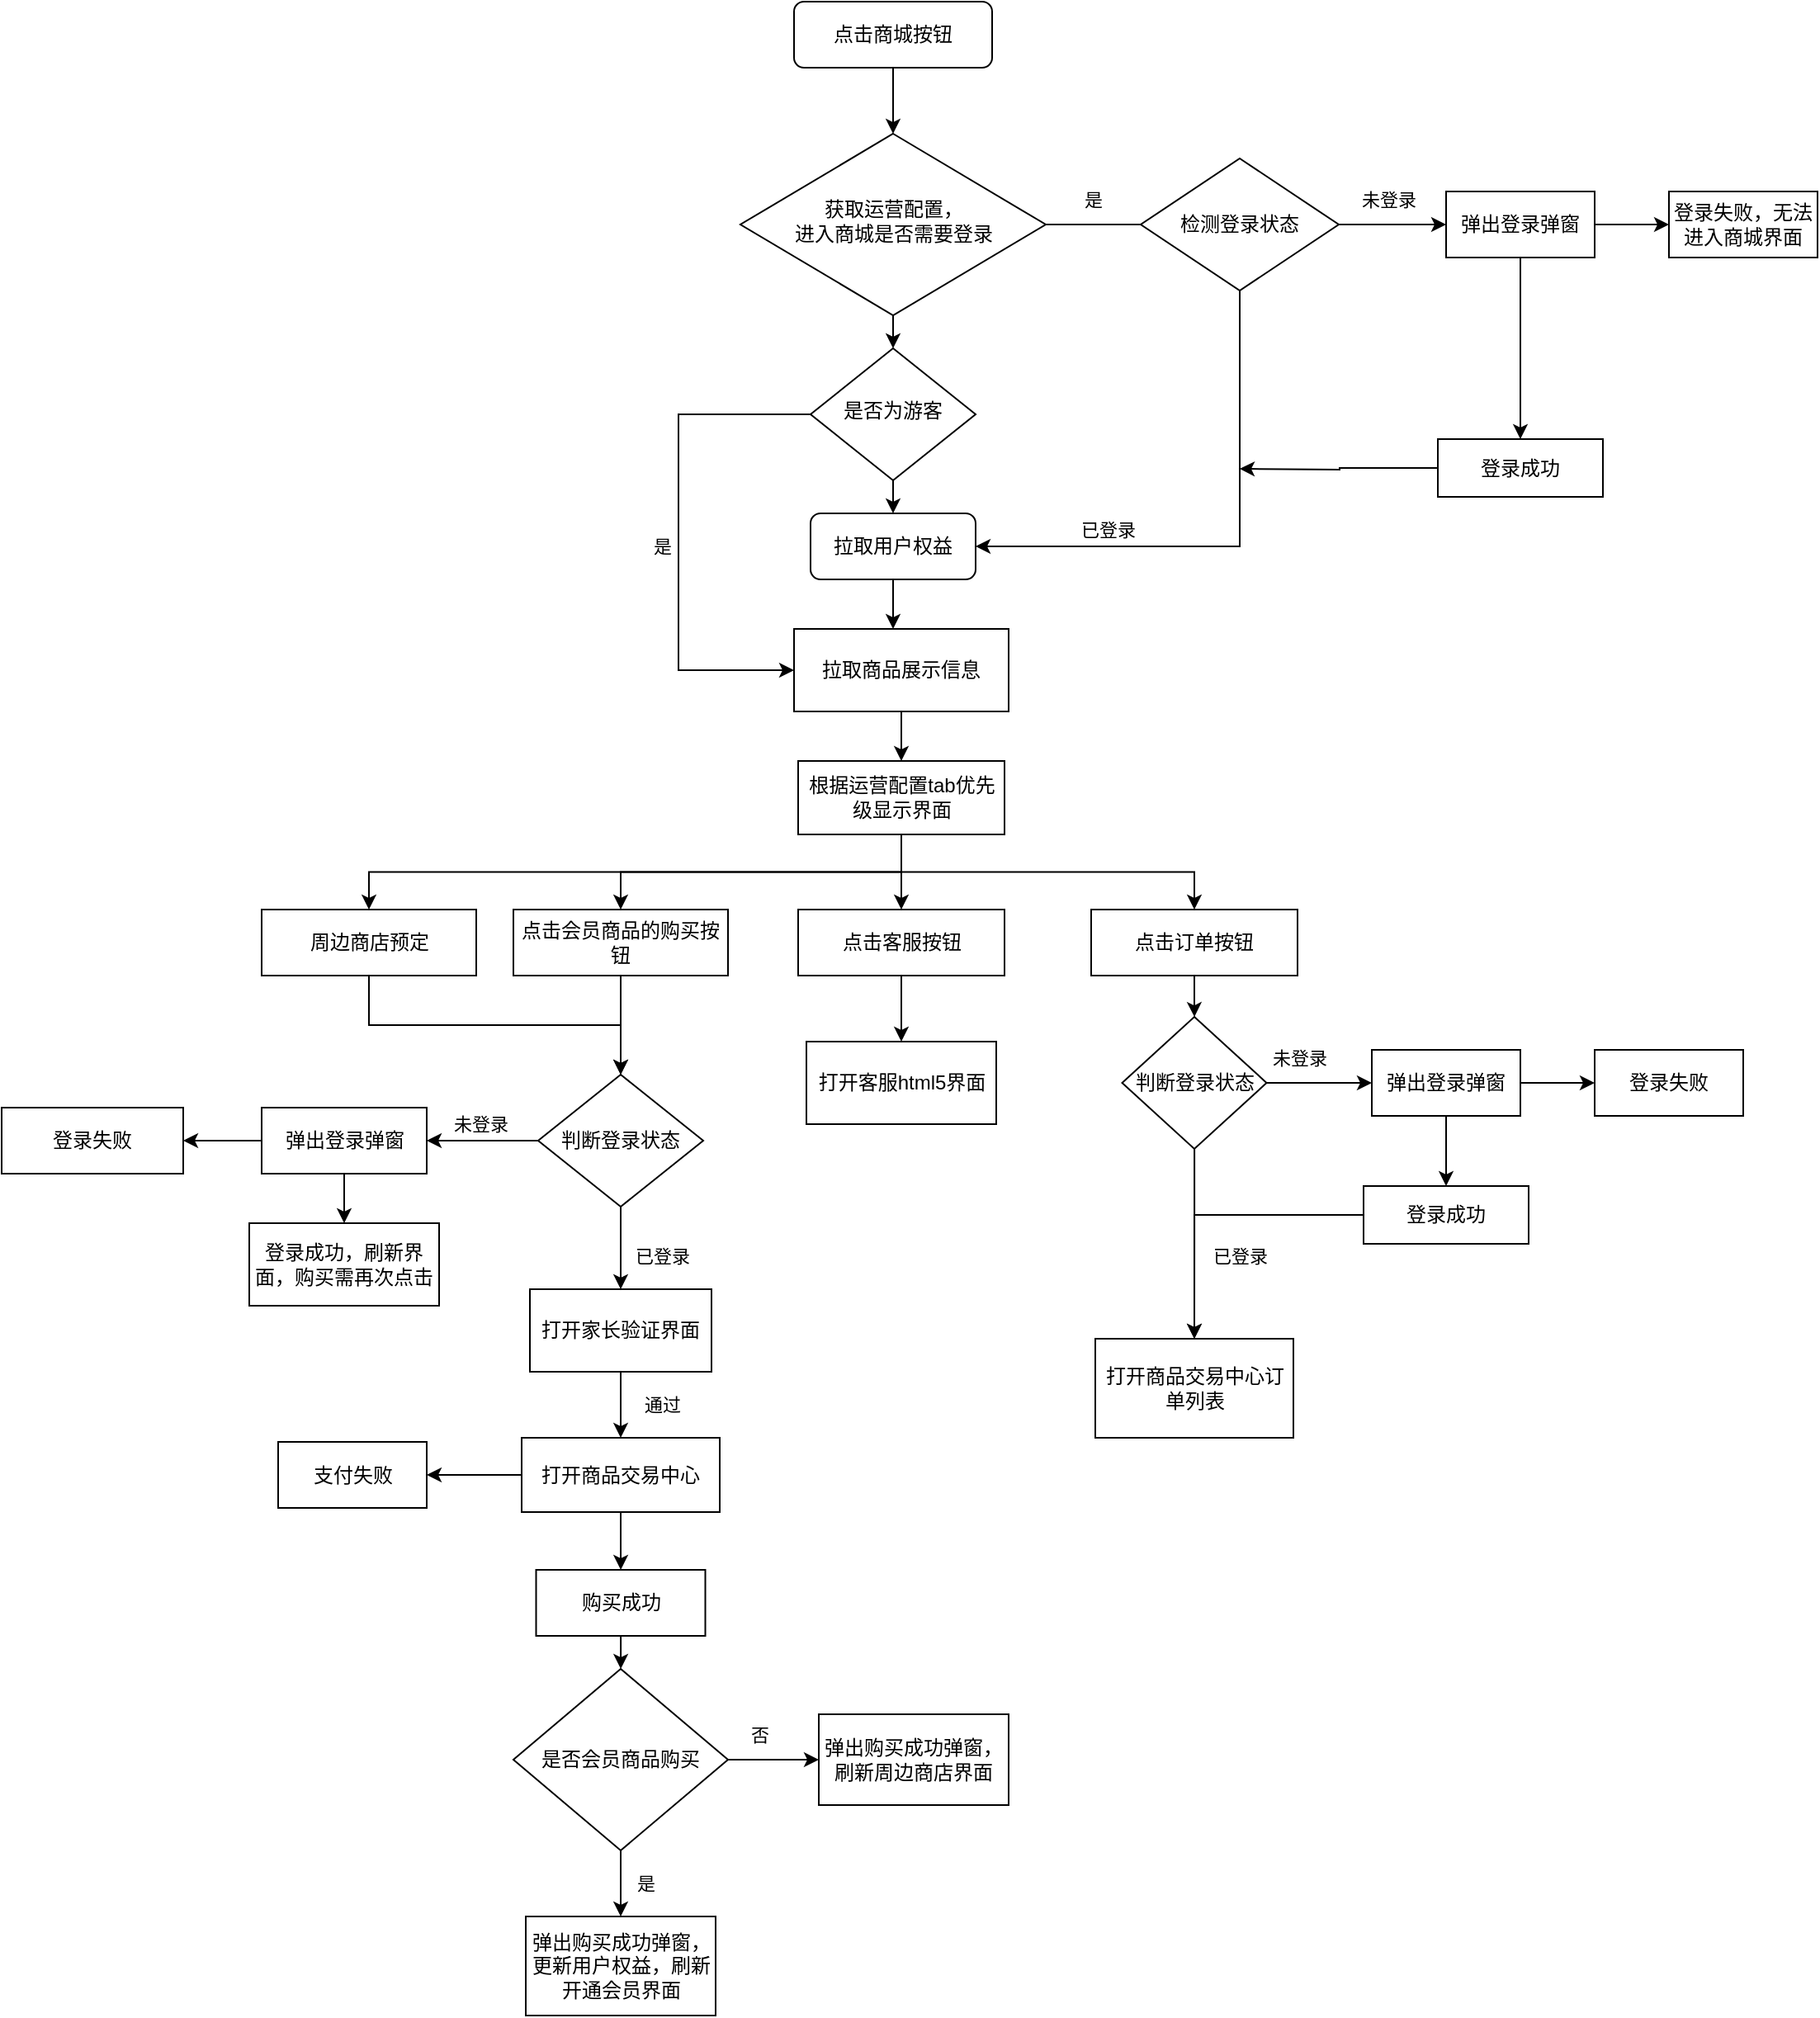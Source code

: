 <mxfile version="14.9.8" type="github">
  <diagram id="C5RBs43oDa-KdzZeNtuy" name="Page-1">
    <mxGraphModel dx="1838" dy="575" grid="1" gridSize="10" guides="1" tooltips="1" connect="1" arrows="1" fold="1" page="1" pageScale="1" pageWidth="827" pageHeight="1169" math="0" shadow="0">
      <root>
        <mxCell id="WIyWlLk6GJQsqaUBKTNV-0" />
        <mxCell id="WIyWlLk6GJQsqaUBKTNV-1" parent="WIyWlLk6GJQsqaUBKTNV-0" />
        <mxCell id="yUcs0hcdkxNYvrhnhqyb-32" style="edgeStyle=orthogonalEdgeStyle;rounded=0;orthogonalLoop=1;jettySize=auto;html=1;exitX=0.5;exitY=1;exitDx=0;exitDy=0;entryX=0.5;entryY=0;entryDx=0;entryDy=0;" parent="WIyWlLk6GJQsqaUBKTNV-1" source="WIyWlLk6GJQsqaUBKTNV-3" target="WIyWlLk6GJQsqaUBKTNV-6" edge="1">
          <mxGeometry relative="1" as="geometry" />
        </mxCell>
        <mxCell id="WIyWlLk6GJQsqaUBKTNV-3" value="点击商城按钮" style="rounded=1;whiteSpace=wrap;html=1;fontSize=12;glass=0;strokeWidth=1;shadow=0;" parent="WIyWlLk6GJQsqaUBKTNV-1" vertex="1">
          <mxGeometry x="160" y="80" width="120" height="40" as="geometry" />
        </mxCell>
        <mxCell id="WIyWlLk6GJQsqaUBKTNV-5" value="是" style="edgeStyle=orthogonalEdgeStyle;rounded=0;html=1;jettySize=auto;orthogonalLoop=1;fontSize=11;endArrow=block;endFill=0;endSize=8;strokeWidth=1;shadow=0;labelBackgroundColor=none;" parent="WIyWlLk6GJQsqaUBKTNV-1" source="WIyWlLk6GJQsqaUBKTNV-6" edge="1">
          <mxGeometry x="-0.488" y="15" relative="1" as="geometry">
            <mxPoint x="1" as="offset" />
            <mxPoint x="420" y="215" as="targetPoint" />
          </mxGeometry>
        </mxCell>
        <mxCell id="yUcs0hcdkxNYvrhnhqyb-30" style="edgeStyle=orthogonalEdgeStyle;rounded=0;orthogonalLoop=1;jettySize=auto;html=1;exitX=0.5;exitY=1;exitDx=0;exitDy=0;entryX=0.5;entryY=0;entryDx=0;entryDy=0;" parent="WIyWlLk6GJQsqaUBKTNV-1" source="WIyWlLk6GJQsqaUBKTNV-6" target="WIyWlLk6GJQsqaUBKTNV-10" edge="1">
          <mxGeometry relative="1" as="geometry" />
        </mxCell>
        <mxCell id="WIyWlLk6GJQsqaUBKTNV-6" value="获取运营配置，&lt;br&gt;进入商城是否需要登录" style="rhombus;whiteSpace=wrap;html=1;shadow=0;fontFamily=Helvetica;fontSize=12;align=center;strokeWidth=1;spacing=6;spacingTop=-4;" parent="WIyWlLk6GJQsqaUBKTNV-1" vertex="1">
          <mxGeometry x="127.5" y="160" width="185" height="110" as="geometry" />
        </mxCell>
        <mxCell id="yUcs0hcdkxNYvrhnhqyb-8" value="是" style="edgeStyle=orthogonalEdgeStyle;rounded=0;orthogonalLoop=1;jettySize=auto;html=1;entryX=0;entryY=0.5;entryDx=0;entryDy=0;labelBackgroundColor=none;" parent="WIyWlLk6GJQsqaUBKTNV-1" source="WIyWlLk6GJQsqaUBKTNV-10" target="yUcs0hcdkxNYvrhnhqyb-22" edge="1">
          <mxGeometry x="0.049" y="-10" relative="1" as="geometry">
            <mxPoint x="100" y="560" as="targetPoint" />
            <Array as="points">
              <mxPoint x="90" y="330" />
              <mxPoint x="90" y="485" />
            </Array>
            <mxPoint as="offset" />
          </mxGeometry>
        </mxCell>
        <mxCell id="yUcs0hcdkxNYvrhnhqyb-31" style="edgeStyle=orthogonalEdgeStyle;rounded=0;orthogonalLoop=1;jettySize=auto;html=1;exitX=0.5;exitY=1;exitDx=0;exitDy=0;" parent="WIyWlLk6GJQsqaUBKTNV-1" source="WIyWlLk6GJQsqaUBKTNV-10" edge="1">
          <mxGeometry relative="1" as="geometry">
            <mxPoint x="220" y="390" as="targetPoint" />
          </mxGeometry>
        </mxCell>
        <mxCell id="WIyWlLk6GJQsqaUBKTNV-10" value="是否为游客" style="rhombus;whiteSpace=wrap;html=1;shadow=0;fontFamily=Helvetica;fontSize=12;align=center;strokeWidth=1;spacing=6;spacingTop=-4;" parent="WIyWlLk6GJQsqaUBKTNV-1" vertex="1">
          <mxGeometry x="170" y="290" width="100" height="80" as="geometry" />
        </mxCell>
        <mxCell id="yUcs0hcdkxNYvrhnhqyb-28" style="edgeStyle=orthogonalEdgeStyle;rounded=0;orthogonalLoop=1;jettySize=auto;html=1;exitX=0.5;exitY=1;exitDx=0;exitDy=0;" parent="WIyWlLk6GJQsqaUBKTNV-1" source="WIyWlLk6GJQsqaUBKTNV-11" edge="1">
          <mxGeometry relative="1" as="geometry">
            <mxPoint x="220" y="460" as="targetPoint" />
            <Array as="points">
              <mxPoint x="220" y="450" />
              <mxPoint x="220" y="450" />
            </Array>
          </mxGeometry>
        </mxCell>
        <mxCell id="WIyWlLk6GJQsqaUBKTNV-11" value="拉取用户权益" style="rounded=1;whiteSpace=wrap;html=1;fontSize=12;glass=0;strokeWidth=1;shadow=0;" parent="WIyWlLk6GJQsqaUBKTNV-1" vertex="1">
          <mxGeometry x="170" y="390" width="100" height="40" as="geometry" />
        </mxCell>
        <mxCell id="yUcs0hcdkxNYvrhnhqyb-11" value="" style="edgeStyle=orthogonalEdgeStyle;rounded=0;orthogonalLoop=1;jettySize=auto;html=1;" parent="WIyWlLk6GJQsqaUBKTNV-1" source="yUcs0hcdkxNYvrhnhqyb-1" target="yUcs0hcdkxNYvrhnhqyb-10" edge="1">
          <mxGeometry relative="1" as="geometry" />
        </mxCell>
        <mxCell id="yUcs0hcdkxNYvrhnhqyb-13" value="" style="edgeStyle=orthogonalEdgeStyle;rounded=0;orthogonalLoop=1;jettySize=auto;html=1;" parent="WIyWlLk6GJQsqaUBKTNV-1" source="yUcs0hcdkxNYvrhnhqyb-1" target="yUcs0hcdkxNYvrhnhqyb-12" edge="1">
          <mxGeometry relative="1" as="geometry" />
        </mxCell>
        <mxCell id="yUcs0hcdkxNYvrhnhqyb-1" value="弹出登录弹窗" style="whiteSpace=wrap;html=1;" parent="WIyWlLk6GJQsqaUBKTNV-1" vertex="1">
          <mxGeometry x="555" y="195" width="90" height="40" as="geometry" />
        </mxCell>
        <mxCell id="yUcs0hcdkxNYvrhnhqyb-5" value="已登录" style="edgeStyle=orthogonalEdgeStyle;rounded=0;orthogonalLoop=1;jettySize=auto;html=1;exitX=0.5;exitY=1;exitDx=0;exitDy=0;entryX=1;entryY=0.5;entryDx=0;entryDy=0;labelBackgroundColor=none;" parent="WIyWlLk6GJQsqaUBKTNV-1" source="yUcs0hcdkxNYvrhnhqyb-3" target="WIyWlLk6GJQsqaUBKTNV-11" edge="1">
          <mxGeometry x="0.492" y="-10" relative="1" as="geometry">
            <mxPoint x="280" y="450" as="targetPoint" />
            <Array as="points">
              <mxPoint x="430" y="410" />
            </Array>
            <mxPoint as="offset" />
          </mxGeometry>
        </mxCell>
        <mxCell id="yUcs0hcdkxNYvrhnhqyb-132" value="未登录" style="edgeStyle=orthogonalEdgeStyle;rounded=0;orthogonalLoop=1;jettySize=auto;html=1;labelBackgroundColor=none;" parent="WIyWlLk6GJQsqaUBKTNV-1" source="yUcs0hcdkxNYvrhnhqyb-3" target="yUcs0hcdkxNYvrhnhqyb-1" edge="1">
          <mxGeometry x="-0.077" y="15" relative="1" as="geometry">
            <mxPoint as="offset" />
          </mxGeometry>
        </mxCell>
        <mxCell id="yUcs0hcdkxNYvrhnhqyb-3" value="检测登录状态" style="rhombus;whiteSpace=wrap;html=1;" parent="WIyWlLk6GJQsqaUBKTNV-1" vertex="1">
          <mxGeometry x="370" y="175" width="120" height="80" as="geometry" />
        </mxCell>
        <mxCell id="yUcs0hcdkxNYvrhnhqyb-26" style="edgeStyle=orthogonalEdgeStyle;rounded=0;orthogonalLoop=1;jettySize=auto;html=1;exitX=0;exitY=0.5;exitDx=0;exitDy=0;" parent="WIyWlLk6GJQsqaUBKTNV-1" source="yUcs0hcdkxNYvrhnhqyb-10" edge="1">
          <mxGeometry relative="1" as="geometry">
            <mxPoint x="430" y="363" as="targetPoint" />
          </mxGeometry>
        </mxCell>
        <mxCell id="yUcs0hcdkxNYvrhnhqyb-10" value="登录成功" style="whiteSpace=wrap;html=1;" parent="WIyWlLk6GJQsqaUBKTNV-1" vertex="1">
          <mxGeometry x="550" y="345" width="100" height="35" as="geometry" />
        </mxCell>
        <mxCell id="yUcs0hcdkxNYvrhnhqyb-12" value="登录失败，无法进入商城界面" style="whiteSpace=wrap;html=1;" parent="WIyWlLk6GJQsqaUBKTNV-1" vertex="1">
          <mxGeometry x="690" y="195" width="90" height="40" as="geometry" />
        </mxCell>
        <mxCell id="yUcs0hcdkxNYvrhnhqyb-75" value="" style="edgeStyle=orthogonalEdgeStyle;rounded=0;orthogonalLoop=1;jettySize=auto;html=1;" parent="WIyWlLk6GJQsqaUBKTNV-1" source="yUcs0hcdkxNYvrhnhqyb-22" target="yUcs0hcdkxNYvrhnhqyb-70" edge="1">
          <mxGeometry relative="1" as="geometry" />
        </mxCell>
        <mxCell id="yUcs0hcdkxNYvrhnhqyb-22" value="拉取商品展示信息" style="whiteSpace=wrap;html=1;" parent="WIyWlLk6GJQsqaUBKTNV-1" vertex="1">
          <mxGeometry x="160" y="460" width="130" height="50" as="geometry" />
        </mxCell>
        <mxCell id="yUcs0hcdkxNYvrhnhqyb-78" value="" style="edgeStyle=orthogonalEdgeStyle;rounded=0;orthogonalLoop=1;jettySize=auto;html=1;" parent="WIyWlLk6GJQsqaUBKTNV-1" source="yUcs0hcdkxNYvrhnhqyb-33" target="yUcs0hcdkxNYvrhnhqyb-49" edge="1">
          <mxGeometry relative="1" as="geometry" />
        </mxCell>
        <mxCell id="yUcs0hcdkxNYvrhnhqyb-33" value="点击会员商品的购买按钮" style="whiteSpace=wrap;html=1;" parent="WIyWlLk6GJQsqaUBKTNV-1" vertex="1">
          <mxGeometry x="-10" y="630" width="130" height="40" as="geometry" />
        </mxCell>
        <mxCell id="yUcs0hcdkxNYvrhnhqyb-54" value="已登录" style="edgeStyle=orthogonalEdgeStyle;rounded=0;orthogonalLoop=1;jettySize=auto;html=1;labelBackgroundColor=none;verticalAlign=middle;" parent="WIyWlLk6GJQsqaUBKTNV-1" source="yUcs0hcdkxNYvrhnhqyb-49" target="yUcs0hcdkxNYvrhnhqyb-53" edge="1">
          <mxGeometry x="0.2" y="25" relative="1" as="geometry">
            <Array as="points">
              <mxPoint x="55" y="870" />
              <mxPoint x="55" y="870" />
            </Array>
            <mxPoint as="offset" />
          </mxGeometry>
        </mxCell>
        <mxCell id="yUcs0hcdkxNYvrhnhqyb-87" value="未登录" style="edgeStyle=orthogonalEdgeStyle;rounded=0;orthogonalLoop=1;jettySize=auto;html=1;labelBackgroundColor=none;" parent="WIyWlLk6GJQsqaUBKTNV-1" source="yUcs0hcdkxNYvrhnhqyb-49" target="yUcs0hcdkxNYvrhnhqyb-83" edge="1">
          <mxGeometry x="0.037" y="-10" relative="1" as="geometry">
            <mxPoint as="offset" />
          </mxGeometry>
        </mxCell>
        <mxCell id="yUcs0hcdkxNYvrhnhqyb-49" value="判断登录状态" style="rhombus;whiteSpace=wrap;html=1;" parent="WIyWlLk6GJQsqaUBKTNV-1" vertex="1">
          <mxGeometry x="5" y="730" width="100" height="80" as="geometry" />
        </mxCell>
        <mxCell id="yUcs0hcdkxNYvrhnhqyb-60" value="通过" style="edgeStyle=orthogonalEdgeStyle;rounded=0;orthogonalLoop=1;jettySize=auto;html=1;labelBackgroundColor=none;" parent="WIyWlLk6GJQsqaUBKTNV-1" source="yUcs0hcdkxNYvrhnhqyb-53" target="yUcs0hcdkxNYvrhnhqyb-59" edge="1">
          <mxGeometry y="25" relative="1" as="geometry">
            <mxPoint as="offset" />
          </mxGeometry>
        </mxCell>
        <mxCell id="yUcs0hcdkxNYvrhnhqyb-53" value="打开家长验证界面" style="whiteSpace=wrap;html=1;" parent="WIyWlLk6GJQsqaUBKTNV-1" vertex="1">
          <mxGeometry y="860" width="110" height="50" as="geometry" />
        </mxCell>
        <mxCell id="yUcs0hcdkxNYvrhnhqyb-66" value="" style="edgeStyle=orthogonalEdgeStyle;rounded=0;orthogonalLoop=1;jettySize=auto;html=1;" parent="WIyWlLk6GJQsqaUBKTNV-1" source="yUcs0hcdkxNYvrhnhqyb-59" target="yUcs0hcdkxNYvrhnhqyb-65" edge="1">
          <mxGeometry relative="1" as="geometry" />
        </mxCell>
        <mxCell id="yUcs0hcdkxNYvrhnhqyb-96" value="" style="edgeStyle=orthogonalEdgeStyle;rounded=0;orthogonalLoop=1;jettySize=auto;html=1;" parent="WIyWlLk6GJQsqaUBKTNV-1" source="yUcs0hcdkxNYvrhnhqyb-59" target="yUcs0hcdkxNYvrhnhqyb-63" edge="1">
          <mxGeometry relative="1" as="geometry" />
        </mxCell>
        <mxCell id="yUcs0hcdkxNYvrhnhqyb-59" value="打开商品交易中心" style="whiteSpace=wrap;html=1;" parent="WIyWlLk6GJQsqaUBKTNV-1" vertex="1">
          <mxGeometry x="-5" y="950" width="120" height="45" as="geometry" />
        </mxCell>
        <mxCell id="yUcs0hcdkxNYvrhnhqyb-65" value="支付失败" style="whiteSpace=wrap;html=1;" parent="WIyWlLk6GJQsqaUBKTNV-1" vertex="1">
          <mxGeometry x="-152.5" y="952.5" width="90" height="40" as="geometry" />
        </mxCell>
        <mxCell id="yUcs0hcdkxNYvrhnhqyb-74" style="edgeStyle=orthogonalEdgeStyle;rounded=0;orthogonalLoop=1;jettySize=auto;html=1;exitX=0.5;exitY=1;exitDx=0;exitDy=0;entryX=0.5;entryY=0;entryDx=0;entryDy=0;" parent="WIyWlLk6GJQsqaUBKTNV-1" source="yUcs0hcdkxNYvrhnhqyb-70" target="yUcs0hcdkxNYvrhnhqyb-33" edge="1">
          <mxGeometry relative="1" as="geometry" />
        </mxCell>
        <mxCell id="yUcs0hcdkxNYvrhnhqyb-93" value="" style="edgeStyle=orthogonalEdgeStyle;rounded=0;orthogonalLoop=1;jettySize=auto;html=1;" parent="WIyWlLk6GJQsqaUBKTNV-1" source="yUcs0hcdkxNYvrhnhqyb-70" target="yUcs0hcdkxNYvrhnhqyb-92" edge="1">
          <mxGeometry relative="1" as="geometry" />
        </mxCell>
        <mxCell id="yUcs0hcdkxNYvrhnhqyb-70" value="根据运营配置tab优先级显示界面" style="whiteSpace=wrap;html=1;" parent="WIyWlLk6GJQsqaUBKTNV-1" vertex="1">
          <mxGeometry x="162.5" y="540" width="125" height="44.5" as="geometry" />
        </mxCell>
        <mxCell id="yUcs0hcdkxNYvrhnhqyb-88" value="" style="edgeStyle=orthogonalEdgeStyle;rounded=0;orthogonalLoop=1;jettySize=auto;html=1;" parent="WIyWlLk6GJQsqaUBKTNV-1" source="yUcs0hcdkxNYvrhnhqyb-83" target="yUcs0hcdkxNYvrhnhqyb-85" edge="1">
          <mxGeometry relative="1" as="geometry" />
        </mxCell>
        <mxCell id="yUcs0hcdkxNYvrhnhqyb-90" value="" style="edgeStyle=orthogonalEdgeStyle;rounded=0;orthogonalLoop=1;jettySize=auto;html=1;" parent="WIyWlLk6GJQsqaUBKTNV-1" source="yUcs0hcdkxNYvrhnhqyb-83" target="yUcs0hcdkxNYvrhnhqyb-86" edge="1">
          <mxGeometry relative="1" as="geometry" />
        </mxCell>
        <mxCell id="yUcs0hcdkxNYvrhnhqyb-83" value="弹出登录弹窗" style="whiteSpace=wrap;html=1;" parent="WIyWlLk6GJQsqaUBKTNV-1" vertex="1">
          <mxGeometry x="-162.5" y="750" width="100" height="40" as="geometry" />
        </mxCell>
        <mxCell id="yUcs0hcdkxNYvrhnhqyb-85" value="登录失败" style="whiteSpace=wrap;html=1;" parent="WIyWlLk6GJQsqaUBKTNV-1" vertex="1">
          <mxGeometry x="-320" y="750" width="110" height="40" as="geometry" />
        </mxCell>
        <mxCell id="yUcs0hcdkxNYvrhnhqyb-86" value="登录成功，刷新界面，购买需再次点击" style="whiteSpace=wrap;html=1;" parent="WIyWlLk6GJQsqaUBKTNV-1" vertex="1">
          <mxGeometry x="-170" y="820" width="115" height="50" as="geometry" />
        </mxCell>
        <mxCell id="yUcs0hcdkxNYvrhnhqyb-98" value="" style="edgeStyle=orthogonalEdgeStyle;rounded=0;orthogonalLoop=1;jettySize=auto;html=1;" parent="WIyWlLk6GJQsqaUBKTNV-1" source="yUcs0hcdkxNYvrhnhqyb-92" target="yUcs0hcdkxNYvrhnhqyb-97" edge="1">
          <mxGeometry relative="1" as="geometry" />
        </mxCell>
        <mxCell id="yUcs0hcdkxNYvrhnhqyb-92" value="点击客服按钮" style="whiteSpace=wrap;html=1;" parent="WIyWlLk6GJQsqaUBKTNV-1" vertex="1">
          <mxGeometry x="162.5" y="630" width="125" height="40" as="geometry" />
        </mxCell>
        <mxCell id="yUcs0hcdkxNYvrhnhqyb-124" value="" style="edgeStyle=orthogonalEdgeStyle;rounded=0;orthogonalLoop=1;jettySize=auto;html=1;" parent="WIyWlLk6GJQsqaUBKTNV-1" source="yUcs0hcdkxNYvrhnhqyb-63" target="yUcs0hcdkxNYvrhnhqyb-123" edge="1">
          <mxGeometry relative="1" as="geometry" />
        </mxCell>
        <mxCell id="yUcs0hcdkxNYvrhnhqyb-63" value="购买成功" style="whiteSpace=wrap;html=1;" parent="WIyWlLk6GJQsqaUBKTNV-1" vertex="1">
          <mxGeometry x="3.75" y="1030" width="102.5" height="40" as="geometry" />
        </mxCell>
        <mxCell id="yUcs0hcdkxNYvrhnhqyb-97" value="打开客服html5界面" style="whiteSpace=wrap;html=1;" parent="WIyWlLk6GJQsqaUBKTNV-1" vertex="1">
          <mxGeometry x="167.5" y="710" width="115" height="50" as="geometry" />
        </mxCell>
        <mxCell id="yUcs0hcdkxNYvrhnhqyb-112" value="" style="edgeStyle=orthogonalEdgeStyle;rounded=0;orthogonalLoop=1;jettySize=auto;html=1;" parent="WIyWlLk6GJQsqaUBKTNV-1" source="yUcs0hcdkxNYvrhnhqyb-99" target="yUcs0hcdkxNYvrhnhqyb-110" edge="1">
          <mxGeometry relative="1" as="geometry" />
        </mxCell>
        <mxCell id="yUcs0hcdkxNYvrhnhqyb-99" value="点击订单按钮" style="whiteSpace=wrap;html=1;" parent="WIyWlLk6GJQsqaUBKTNV-1" vertex="1">
          <mxGeometry x="340" y="630" width="125" height="40" as="geometry" />
        </mxCell>
        <mxCell id="yUcs0hcdkxNYvrhnhqyb-102" value="" style="edgeStyle=orthogonalEdgeStyle;rounded=0;orthogonalLoop=1;jettySize=auto;html=1;" parent="WIyWlLk6GJQsqaUBKTNV-1" source="yUcs0hcdkxNYvrhnhqyb-104" target="yUcs0hcdkxNYvrhnhqyb-105" edge="1">
          <mxGeometry relative="1" as="geometry" />
        </mxCell>
        <mxCell id="yUcs0hcdkxNYvrhnhqyb-103" value="" style="edgeStyle=orthogonalEdgeStyle;rounded=0;orthogonalLoop=1;jettySize=auto;html=1;" parent="WIyWlLk6GJQsqaUBKTNV-1" source="yUcs0hcdkxNYvrhnhqyb-104" edge="1">
          <mxGeometry relative="1" as="geometry">
            <mxPoint x="645" y="735" as="targetPoint" />
          </mxGeometry>
        </mxCell>
        <mxCell id="yUcs0hcdkxNYvrhnhqyb-104" value="弹出登录弹窗" style="whiteSpace=wrap;html=1;" parent="WIyWlLk6GJQsqaUBKTNV-1" vertex="1">
          <mxGeometry x="510" y="715" width="90" height="40" as="geometry" />
        </mxCell>
        <mxCell id="yUcs0hcdkxNYvrhnhqyb-117" value="" style="edgeStyle=orthogonalEdgeStyle;rounded=0;orthogonalLoop=1;jettySize=auto;html=1;" parent="WIyWlLk6GJQsqaUBKTNV-1" source="yUcs0hcdkxNYvrhnhqyb-105" target="yUcs0hcdkxNYvrhnhqyb-115" edge="1">
          <mxGeometry relative="1" as="geometry" />
        </mxCell>
        <mxCell id="yUcs0hcdkxNYvrhnhqyb-105" value="登录成功" style="whiteSpace=wrap;html=1;" parent="WIyWlLk6GJQsqaUBKTNV-1" vertex="1">
          <mxGeometry x="505" y="797.5" width="100" height="35" as="geometry" />
        </mxCell>
        <mxCell id="yUcs0hcdkxNYvrhnhqyb-106" value="登录失败" style="whiteSpace=wrap;html=1;" parent="WIyWlLk6GJQsqaUBKTNV-1" vertex="1">
          <mxGeometry x="645" y="715" width="90" height="40" as="geometry" />
        </mxCell>
        <mxCell id="yUcs0hcdkxNYvrhnhqyb-113" value="" style="edgeStyle=orthogonalEdgeStyle;rounded=0;orthogonalLoop=1;jettySize=auto;html=1;" parent="WIyWlLk6GJQsqaUBKTNV-1" source="yUcs0hcdkxNYvrhnhqyb-110" target="yUcs0hcdkxNYvrhnhqyb-104" edge="1">
          <mxGeometry relative="1" as="geometry" />
        </mxCell>
        <mxCell id="yUcs0hcdkxNYvrhnhqyb-114" value="未登录" style="edgeLabel;html=1;align=center;verticalAlign=middle;resizable=0;points=[];labelBackgroundColor=none;" parent="yUcs0hcdkxNYvrhnhqyb-113" vertex="1" connectable="0">
          <mxGeometry x="-0.344" relative="1" as="geometry">
            <mxPoint x="-2" y="-15" as="offset" />
          </mxGeometry>
        </mxCell>
        <mxCell id="yUcs0hcdkxNYvrhnhqyb-116" value="已登录" style="edgeStyle=orthogonalEdgeStyle;rounded=0;orthogonalLoop=1;jettySize=auto;html=1;labelBackgroundColor=none;verticalAlign=middle;" parent="WIyWlLk6GJQsqaUBKTNV-1" source="yUcs0hcdkxNYvrhnhqyb-110" target="yUcs0hcdkxNYvrhnhqyb-115" edge="1">
          <mxGeometry x="0.133" y="28" relative="1" as="geometry">
            <mxPoint x="-1" as="offset" />
          </mxGeometry>
        </mxCell>
        <mxCell id="yUcs0hcdkxNYvrhnhqyb-110" value="判断登录状态" style="rhombus;whiteSpace=wrap;html=1;" parent="WIyWlLk6GJQsqaUBKTNV-1" vertex="1">
          <mxGeometry x="358.75" y="695" width="87.5" height="80" as="geometry" />
        </mxCell>
        <mxCell id="yUcs0hcdkxNYvrhnhqyb-111" style="edgeStyle=orthogonalEdgeStyle;rounded=0;orthogonalLoop=1;jettySize=auto;html=1;exitX=0.5;exitY=1;exitDx=0;exitDy=0;entryX=0.5;entryY=0;entryDx=0;entryDy=0;" parent="WIyWlLk6GJQsqaUBKTNV-1" source="yUcs0hcdkxNYvrhnhqyb-70" target="yUcs0hcdkxNYvrhnhqyb-99" edge="1">
          <mxGeometry relative="1" as="geometry">
            <mxPoint x="235" y="594.5" as="sourcePoint" />
            <mxPoint x="65" y="640" as="targetPoint" />
          </mxGeometry>
        </mxCell>
        <mxCell id="yUcs0hcdkxNYvrhnhqyb-115" value="打开商品交易中心订单列表" style="whiteSpace=wrap;html=1;" parent="WIyWlLk6GJQsqaUBKTNV-1" vertex="1">
          <mxGeometry x="342.5" y="890" width="120" height="60" as="geometry" />
        </mxCell>
        <mxCell id="yUcs0hcdkxNYvrhnhqyb-122" style="edgeStyle=orthogonalEdgeStyle;rounded=0;orthogonalLoop=1;jettySize=auto;html=1;exitX=0.5;exitY=1;exitDx=0;exitDy=0;entryX=0.5;entryY=0;entryDx=0;entryDy=0;" parent="WIyWlLk6GJQsqaUBKTNV-1" source="yUcs0hcdkxNYvrhnhqyb-118" target="yUcs0hcdkxNYvrhnhqyb-49" edge="1">
          <mxGeometry relative="1" as="geometry" />
        </mxCell>
        <mxCell id="yUcs0hcdkxNYvrhnhqyb-118" value="周边商店预定" style="whiteSpace=wrap;html=1;" parent="WIyWlLk6GJQsqaUBKTNV-1" vertex="1">
          <mxGeometry x="-162.5" y="630" width="130" height="40" as="geometry" />
        </mxCell>
        <mxCell id="yUcs0hcdkxNYvrhnhqyb-119" style="edgeStyle=orthogonalEdgeStyle;rounded=0;orthogonalLoop=1;jettySize=auto;html=1;entryX=0.5;entryY=0;entryDx=0;entryDy=0;exitX=0.5;exitY=1;exitDx=0;exitDy=0;" parent="WIyWlLk6GJQsqaUBKTNV-1" source="yUcs0hcdkxNYvrhnhqyb-70" target="yUcs0hcdkxNYvrhnhqyb-118" edge="1">
          <mxGeometry relative="1" as="geometry">
            <mxPoint x="230" y="595" as="sourcePoint" />
            <mxPoint x="65" y="640" as="targetPoint" />
          </mxGeometry>
        </mxCell>
        <mxCell id="yUcs0hcdkxNYvrhnhqyb-126" value="" style="edgeStyle=orthogonalEdgeStyle;rounded=0;orthogonalLoop=1;jettySize=auto;html=1;" parent="WIyWlLk6GJQsqaUBKTNV-1" source="yUcs0hcdkxNYvrhnhqyb-123" target="yUcs0hcdkxNYvrhnhqyb-125" edge="1">
          <mxGeometry relative="1" as="geometry" />
        </mxCell>
        <mxCell id="yUcs0hcdkxNYvrhnhqyb-127" value="否" style="edgeLabel;html=1;align=center;verticalAlign=middle;resizable=0;points=[];labelBackgroundColor=none;" parent="yUcs0hcdkxNYvrhnhqyb-126" vertex="1" connectable="0">
          <mxGeometry x="-0.318" y="3" relative="1" as="geometry">
            <mxPoint y="-12" as="offset" />
          </mxGeometry>
        </mxCell>
        <mxCell id="yUcs0hcdkxNYvrhnhqyb-131" value="是" style="edgeStyle=orthogonalEdgeStyle;rounded=0;orthogonalLoop=1;jettySize=auto;html=1;labelBackgroundColor=none;" parent="WIyWlLk6GJQsqaUBKTNV-1" source="yUcs0hcdkxNYvrhnhqyb-123" target="yUcs0hcdkxNYvrhnhqyb-128" edge="1">
          <mxGeometry y="15" relative="1" as="geometry">
            <mxPoint as="offset" />
          </mxGeometry>
        </mxCell>
        <mxCell id="yUcs0hcdkxNYvrhnhqyb-123" value="是否会员商品购买" style="rhombus;whiteSpace=wrap;html=1;" parent="WIyWlLk6GJQsqaUBKTNV-1" vertex="1">
          <mxGeometry x="-10" y="1090" width="130" height="110" as="geometry" />
        </mxCell>
        <mxCell id="yUcs0hcdkxNYvrhnhqyb-125" value="弹出购买成功弹窗，刷新周边商店界面" style="whiteSpace=wrap;html=1;" parent="WIyWlLk6GJQsqaUBKTNV-1" vertex="1">
          <mxGeometry x="175" y="1117.5" width="115" height="55" as="geometry" />
        </mxCell>
        <mxCell id="yUcs0hcdkxNYvrhnhqyb-128" value="弹出购买成功弹窗，更新用户权益，刷新开通会员界面" style="whiteSpace=wrap;html=1;" parent="WIyWlLk6GJQsqaUBKTNV-1" vertex="1">
          <mxGeometry x="-2.5" y="1240" width="115" height="60" as="geometry" />
        </mxCell>
      </root>
    </mxGraphModel>
  </diagram>
</mxfile>
